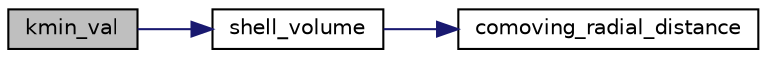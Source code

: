 digraph "kmin_val"
{
 // LATEX_PDF_SIZE
  edge [fontname="Helvetica",fontsize="10",labelfontname="Helvetica",labelfontsize="10"];
  node [fontname="Helvetica",fontsize="10",shape=record];
  rankdir="LR";
  Node1 [label="kmin_val",height=0.2,width=0.4,color="black", fillcolor="grey75", style="filled", fontcolor="black",tooltip="Compute the size of fundumental mode corresponding to the comoving volume enclosed in a redshift bin ..."];
  Node1 -> Node2 [color="midnightblue",fontsize="10",style="solid"];
  Node2 [label="shell_volume",height=0.2,width=0.4,color="black", fillcolor="white", style="filled",URL="$dd/d24/survey__specs_8c.html#a91c4e0c62bcd3e179536fea62e8d53b5",tooltip="Compute the comoving volume of a survey covering redshift up to z."];
  Node2 -> Node3 [color="midnightblue",fontsize="10",style="solid"];
  Node3 [label="comoving_radial_distance",height=0.2,width=0.4,color="black", fillcolor="white", style="filled",URL="$d6/d32/cosmology_8c.html#aedbe3c00696981389e1c130cbfa862eb",tooltip="Compute the comoving radial distance"];
}
